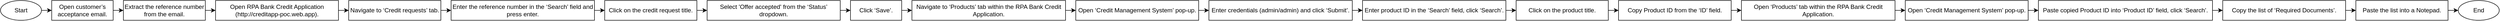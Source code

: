 <mxfile compressed="false" version="20.2.3" type="device">
  <diagram id="R2l0c-aC6T-Y_P6d_a7k" name="Process Map">
    <mxGraphModel dx="1446" dy="655" grid="1" gridSize="10" guides="1" tooltips="1" connect="1" arrows="1" fold="1" page="1" pageScale="1" pageWidth="827" pageHeight="1169" math="0" shadow="0">
      <root>
        <mxCell id="0" />
        <mxCell id="1" parent="0" />
        <mxCell id="2" value="Start" style="ellipse;whiteSpace=wrap;html=1;" parent="1" vertex="1">
          <mxGeometry x="20" y="20" width="80" height="40" as="geometry" />
        </mxCell>
        <mxCell id="3" value="Open customer’s acceptance email." style="rounded=0;whiteSpace=wrap;html=1;" parent="1" vertex="1">
          <mxGeometry x="120" y="20" width="120" height="40" as="geometry" />
        </mxCell>
        <mxCell id="4" value="Extract the reference number from the email." style="rounded=0;whiteSpace=wrap;html=1;" parent="1" vertex="1">
          <mxGeometry x="260" y="20" width="160" height="40" as="geometry" />
        </mxCell>
        <mxCell id="5" value="Open RPA Bank Credit Application (http://creditapp-poc.web.app)." style="rounded=0;whiteSpace=wrap;html=1;" parent="1" vertex="1">
          <mxGeometry x="440" y="20" width="240" height="40" as="geometry" />
        </mxCell>
        <mxCell id="6" value="Navigate to ‘Credit requests’ tab." style="rounded=0;whiteSpace=wrap;html=1;" parent="1" vertex="1">
          <mxGeometry x="700" y="20" width="180" height="40" as="geometry" />
        </mxCell>
        <mxCell id="7" value="Enter the reference number in the ‘Search’ field and press enter." style="rounded=0;whiteSpace=wrap;html=1;" parent="1" vertex="1">
          <mxGeometry x="900" y="20" width="280" height="40" as="geometry" />
        </mxCell>
        <mxCell id="8" value="Click on the credit request title." style="rounded=0;whiteSpace=wrap;html=1;" parent="1" vertex="1">
          <mxGeometry x="1200" y="20" width="180" height="40" as="geometry" />
        </mxCell>
        <mxCell id="9" value="Select 'Offer accepted' from the ‘Status’ dropdown." style="rounded=0;whiteSpace=wrap;html=1;" parent="1" vertex="1">
          <mxGeometry x="1400" y="20" width="260" height="40" as="geometry" />
        </mxCell>
        <mxCell id="10" value="Click ‘Save’." style="rounded=0;whiteSpace=wrap;html=1;" parent="1" vertex="1">
          <mxGeometry x="1680" y="20" width="100" height="40" as="geometry" />
        </mxCell>
        <mxCell id="11" value="Navigate to ‘Products’ tab within the RPA Bank Credit Application." style="rounded=0;whiteSpace=wrap;html=1;" parent="1" vertex="1">
          <mxGeometry x="1800" y="20" width="300" height="40" as="geometry" />
        </mxCell>
        <mxCell id="12" value="Open ‘Credit Management System’ pop-up." style="rounded=0;whiteSpace=wrap;html=1;" parent="1" vertex="1">
          <mxGeometry x="2120" y="20" width="240" height="40" as="geometry" />
        </mxCell>
        <mxCell id="13" value="Enter credentials (admin/admin) and click ‘Submit’." style="rounded=0;whiteSpace=wrap;html=1;" parent="1" vertex="1">
          <mxGeometry x="2380" y="20" width="280" height="40" as="geometry" />
        </mxCell>
        <mxCell id="14" value="Enter product ID in the ‘Search’ field, click ‘Search’." style="rounded=0;whiteSpace=wrap;html=1;" parent="1" vertex="1">
          <mxGeometry x="2680" y="20" width="280" height="40" as="geometry" />
        </mxCell>
        <mxCell id="15" value="Click on the product title." style="rounded=0;whiteSpace=wrap;html=1;" parent="1" vertex="1">
          <mxGeometry x="2980" y="20" width="180" height="40" as="geometry" />
        </mxCell>
        <mxCell id="16" value="Copy Product ID from the ‘ID’ field." style="rounded=0;whiteSpace=wrap;html=1;" parent="1" vertex="1">
          <mxGeometry x="3180" y="20" width="220" height="40" as="geometry" />
        </mxCell>
        <mxCell id="17" value="Open ‘Products’ tab within the RPA Bank Credit Application." style="rounded=0;whiteSpace=wrap;html=1;" parent="1" vertex="1">
          <mxGeometry x="3420" y="20" width="300" height="40" as="geometry" />
        </mxCell>
        <mxCell id="18" value="Open ‘Credit Management System’ pop-up." style="rounded=0;whiteSpace=wrap;html=1;" parent="1" vertex="1">
          <mxGeometry x="3740" y="20" width="240" height="40" as="geometry" />
        </mxCell>
        <mxCell id="19" value="Paste copied Product ID into ‘Product ID’ field, click ‘Search’." style="rounded=0;whiteSpace=wrap;html=1;" parent="1" vertex="1">
          <mxGeometry x="4000" y="20" width="340" height="40" as="geometry" />
        </mxCell>
        <mxCell id="20" value="Copy the list of ‘Required Documents’." style="rounded=0;whiteSpace=wrap;html=1;" parent="1" vertex="1">
          <mxGeometry x="4360" y="20" width="240" height="40" as="geometry" />
        </mxCell>
        <mxCell id="21" value="Paste the list into a Notepad." style="rounded=0;whiteSpace=wrap;html=1;" parent="1" vertex="1">
          <mxGeometry x="4620" y="20" width="180" height="40" as="geometry" />
        </mxCell>
        <mxCell id="22" value="End" style="ellipse;whiteSpace=wrap;html=1;" parent="1" vertex="1">
          <mxGeometry x="4820" y="20" width="80" height="40" as="geometry" />
        </mxCell>
        <mxCell id="23" value="" style="endArrow=classic;html=1;exitX=1;exitY=0.5;exitDx=0;exitDy=0;entryX=0;entryY=0.5;entryDx=0;entryDy=0;" parent="1" source="2" target="3" edge="1">
          <mxGeometry width="50" height="50" relative="1" as="geometry">
            <mxPoint x="100" y="40" as="sourcePoint" />
            <mxPoint x="150" y="40" as="targetPoint" />
          </mxGeometry>
        </mxCell>
        <mxCell id="24" value="" style="endArrow=classic;html=1;exitX=1;exitY=0.5;exitDx=0;exitDy=0;entryX=0;entryY=0.5;entryDx=0;entryDy=0;" parent="1" source="3" target="4" edge="1">
          <mxGeometry width="50" height="50" relative="1" as="geometry">
            <mxPoint x="240" y="40" as="sourcePoint" />
            <mxPoint x="290" y="40" as="targetPoint" />
          </mxGeometry>
        </mxCell>
        <mxCell id="25" value="" style="endArrow=classic;html=1;exitX=1;exitY=0.5;exitDx=0;exitDy=0;entryX=0;entryY=0.5;entryDx=0;entryDy=0;" parent="1" source="4" target="5" edge="1">
          <mxGeometry width="50" height="50" relative="1" as="geometry">
            <mxPoint x="420" y="40" as="sourcePoint" />
            <mxPoint x="470" y="40" as="targetPoint" />
          </mxGeometry>
        </mxCell>
        <mxCell id="26" value="" style="endArrow=classic;html=1;exitX=1;exitY=0.5;exitDx=0;exitDy=0;entryX=0;entryY=0.5;entryDx=0;entryDy=0;" parent="1" source="5" target="6" edge="1">
          <mxGeometry width="50" height="50" relative="1" as="geometry">
            <mxPoint x="680" y="40" as="sourcePoint" />
            <mxPoint x="730" y="40" as="targetPoint" />
          </mxGeometry>
        </mxCell>
        <mxCell id="27" value="" style="endArrow=classic;html=1;exitX=1;exitY=0.5;exitDx=0;exitDy=0;entryX=0;entryY=0.5;entryDx=0;entryDy=0;" parent="1" source="6" target="7" edge="1">
          <mxGeometry width="50" height="50" relative="1" as="geometry">
            <mxPoint x="880" y="40" as="sourcePoint" />
            <mxPoint x="930" y="40" as="targetPoint" />
          </mxGeometry>
        </mxCell>
        <mxCell id="28" value="" style="endArrow=classic;html=1;exitX=1;exitY=0.5;exitDx=0;exitDy=0;entryX=0;entryY=0.5;entryDx=0;entryDy=0;" parent="1" source="7" target="8" edge="1">
          <mxGeometry width="50" height="50" relative="1" as="geometry">
            <mxPoint x="1180" y="40" as="sourcePoint" />
            <mxPoint x="1230" y="40" as="targetPoint" />
          </mxGeometry>
        </mxCell>
        <mxCell id="29" value="" style="endArrow=classic;html=1;exitX=1;exitY=0.5;exitDx=0;exitDy=0;entryX=0;entryY=0.5;entryDx=0;entryDy=0;" parent="1" source="8" target="9" edge="1">
          <mxGeometry width="50" height="50" relative="1" as="geometry">
            <mxPoint x="1380" y="40" as="sourcePoint" />
            <mxPoint x="1430" y="40" as="targetPoint" />
          </mxGeometry>
        </mxCell>
        <mxCell id="30" value="" style="endArrow=classic;html=1;exitX=1;exitY=0.5;exitDx=0;exitDy=0;entryX=0;entryY=0.5;entryDx=0;entryDy=0;" parent="1" source="9" target="10" edge="1">
          <mxGeometry width="50" height="50" relative="1" as="geometry">
            <mxPoint x="1660" y="40" as="sourcePoint" />
            <mxPoint x="1710" y="40" as="targetPoint" />
          </mxGeometry>
        </mxCell>
        <mxCell id="31" value="" style="endArrow=classic;html=1;exitX=1;exitY=0.5;exitDx=0;exitDy=0;entryX=0;entryY=0.5;entryDx=0;entryDy=0;" parent="1" source="10" target="11" edge="1">
          <mxGeometry width="50" height="50" relative="1" as="geometry">
            <mxPoint x="1780" y="40" as="sourcePoint" />
            <mxPoint x="1830" y="40" as="targetPoint" />
          </mxGeometry>
        </mxCell>
        <mxCell id="32" value="" style="endArrow=classic;html=1;exitX=1;exitY=0.5;exitDx=0;exitDy=0;entryX=0;entryY=0.5;entryDx=0;entryDy=0;" parent="1" source="11" target="12" edge="1">
          <mxGeometry width="50" height="50" relative="1" as="geometry">
            <mxPoint x="2100" y="40" as="sourcePoint" />
            <mxPoint x="2150" y="40" as="targetPoint" />
          </mxGeometry>
        </mxCell>
        <mxCell id="33" value="" style="endArrow=classic;html=1;exitX=1;exitY=0.5;exitDx=0;exitDy=0;entryX=0;entryY=0.5;entryDx=0;entryDy=0;" parent="1" source="12" target="13" edge="1">
          <mxGeometry width="50" height="50" relative="1" as="geometry">
            <mxPoint x="2360" y="40" as="sourcePoint" />
            <mxPoint x="2410" y="40" as="targetPoint" />
          </mxGeometry>
        </mxCell>
        <mxCell id="34" value="" style="endArrow=classic;html=1;exitX=1;exitY=0.5;exitDx=0;exitDy=0;entryX=0;entryY=0.5;entryDx=0;entryDy=0;" parent="1" source="13" target="14" edge="1">
          <mxGeometry width="50" height="50" relative="1" as="geometry">
            <mxPoint x="2660" y="40" as="sourcePoint" />
            <mxPoint x="2710" y="40" as="targetPoint" />
          </mxGeometry>
        </mxCell>
        <mxCell id="35" value="" style="endArrow=classic;html=1;exitX=1;exitY=0.5;exitDx=0;exitDy=0;entryX=0;entryY=0.5;entryDx=0;entryDy=0;" parent="1" source="14" target="15" edge="1">
          <mxGeometry width="50" height="50" relative="1" as="geometry">
            <mxPoint x="2960" y="40" as="sourcePoint" />
            <mxPoint x="3010" y="40" as="targetPoint" />
          </mxGeometry>
        </mxCell>
        <mxCell id="36" value="" style="endArrow=classic;html=1;exitX=1;exitY=0.5;exitDx=0;exitDy=0;entryX=0;entryY=0.5;entryDx=0;entryDy=0;" parent="1" source="15" target="16" edge="1">
          <mxGeometry width="50" height="50" relative="1" as="geometry">
            <mxPoint x="3160" y="40" as="sourcePoint" />
            <mxPoint x="3210" y="40" as="targetPoint" />
          </mxGeometry>
        </mxCell>
        <mxCell id="37" value="" style="endArrow=classic;html=1;exitX=1;exitY=0.5;exitDx=0;exitDy=0;entryX=0;entryY=0.5;entryDx=0;entryDy=0;" parent="1" source="16" target="17" edge="1">
          <mxGeometry width="50" height="50" relative="1" as="geometry">
            <mxPoint x="3400" y="40" as="sourcePoint" />
            <mxPoint x="3450" y="40" as="targetPoint" />
          </mxGeometry>
        </mxCell>
        <mxCell id="38" value="" style="endArrow=classic;html=1;exitX=1;exitY=0.5;exitDx=0;exitDy=0;entryX=0;entryY=0.5;entryDx=0;entryDy=0;" parent="1" source="17" target="18" edge="1">
          <mxGeometry width="50" height="50" relative="1" as="geometry">
            <mxPoint x="3720" y="40" as="sourcePoint" />
            <mxPoint x="3770" y="40" as="targetPoint" />
          </mxGeometry>
        </mxCell>
        <mxCell id="39" value="" style="endArrow=classic;html=1;exitX=1;exitY=0.5;exitDx=0;exitDy=0;entryX=0;entryY=0.5;entryDx=0;entryDy=0;" parent="1" source="18" target="19" edge="1">
          <mxGeometry width="50" height="50" relative="1" as="geometry">
            <mxPoint x="3980" y="40" as="sourcePoint" />
            <mxPoint x="4030" y="40" as="targetPoint" />
          </mxGeometry>
        </mxCell>
        <mxCell id="40" value="" style="endArrow=classic;html=1;exitX=1;exitY=0.5;exitDx=0;exitDy=0;entryX=0;entryY=0.5;entryDx=0;entryDy=0;" parent="1" source="19" target="20" edge="1">
          <mxGeometry width="50" height="50" relative="1" as="geometry">
            <mxPoint x="4340" y="40" as="sourcePoint" />
            <mxPoint x="4390" y="40" as="targetPoint" />
          </mxGeometry>
        </mxCell>
        <mxCell id="41" value="" style="endArrow=classic;html=1;exitX=1;exitY=0.5;exitDx=0;exitDy=0;entryX=0;entryY=0.5;entryDx=0;entryDy=0;" parent="1" source="20" target="21" edge="1">
          <mxGeometry width="50" height="50" relative="1" as="geometry">
            <mxPoint x="4600" y="40" as="sourcePoint" />
            <mxPoint x="4650" y="40" as="targetPoint" />
          </mxGeometry>
        </mxCell>
        <mxCell id="42" value="" style="endArrow=classic;html=1;exitX=1;exitY=0.5;exitDx=0;exitDy=0;entryX=0;entryY=0.5;entryDx=0;entryDy=0;" parent="1" source="21" target="22" edge="1">
          <mxGeometry width="50" height="50" relative="1" as="geometry">
            <mxPoint x="4800" y="40" as="sourcePoint" />
            <mxPoint x="4850" y="40" as="targetPoint" />
          </mxGeometry>
        </mxCell>
      </root>
    </mxGraphModel>
  </diagram>
</mxfile>